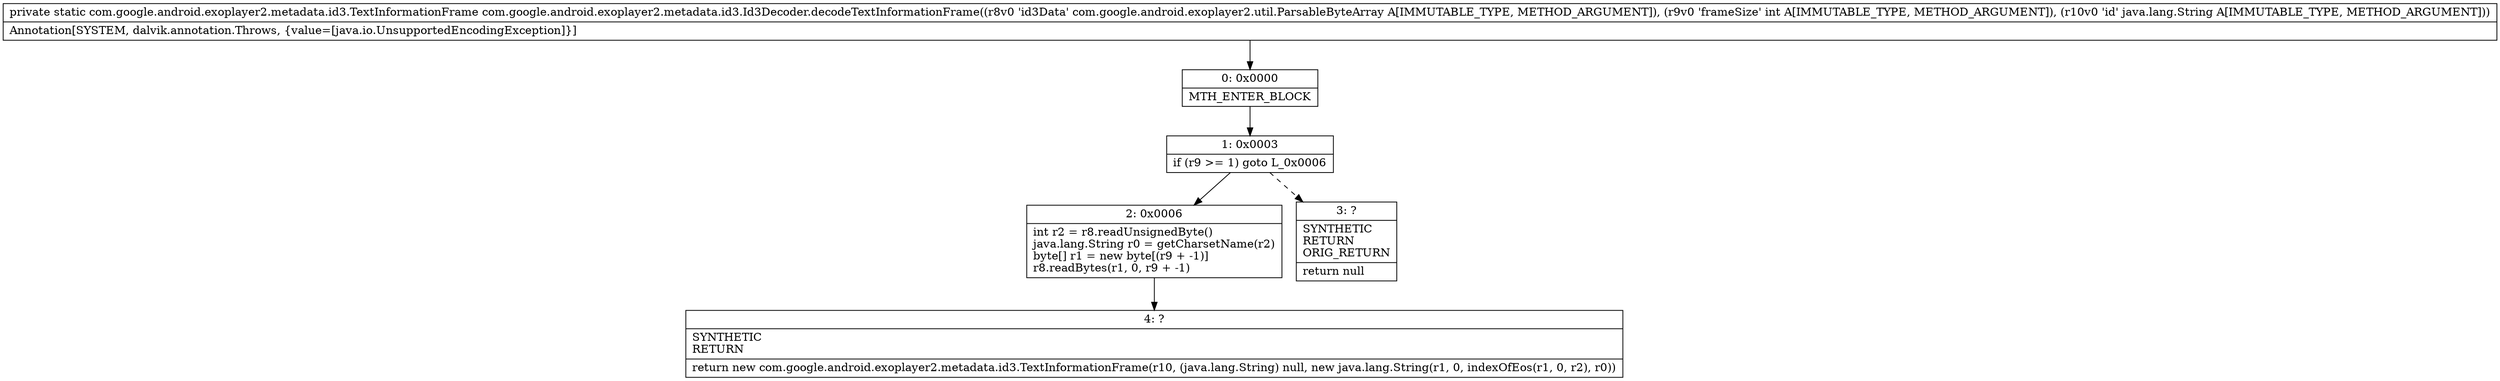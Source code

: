 digraph "CFG forcom.google.android.exoplayer2.metadata.id3.Id3Decoder.decodeTextInformationFrame(Lcom\/google\/android\/exoplayer2\/util\/ParsableByteArray;ILjava\/lang\/String;)Lcom\/google\/android\/exoplayer2\/metadata\/id3\/TextInformationFrame;" {
Node_0 [shape=record,label="{0\:\ 0x0000|MTH_ENTER_BLOCK\l}"];
Node_1 [shape=record,label="{1\:\ 0x0003|if (r9 \>= 1) goto L_0x0006\l}"];
Node_2 [shape=record,label="{2\:\ 0x0006|int r2 = r8.readUnsignedByte()\ljava.lang.String r0 = getCharsetName(r2)\lbyte[] r1 = new byte[(r9 + \-1)]\lr8.readBytes(r1, 0, r9 + \-1)\l}"];
Node_3 [shape=record,label="{3\:\ ?|SYNTHETIC\lRETURN\lORIG_RETURN\l|return null\l}"];
Node_4 [shape=record,label="{4\:\ ?|SYNTHETIC\lRETURN\l|return new com.google.android.exoplayer2.metadata.id3.TextInformationFrame(r10, (java.lang.String) null, new java.lang.String(r1, 0, indexOfEos(r1, 0, r2), r0))\l}"];
MethodNode[shape=record,label="{private static com.google.android.exoplayer2.metadata.id3.TextInformationFrame com.google.android.exoplayer2.metadata.id3.Id3Decoder.decodeTextInformationFrame((r8v0 'id3Data' com.google.android.exoplayer2.util.ParsableByteArray A[IMMUTABLE_TYPE, METHOD_ARGUMENT]), (r9v0 'frameSize' int A[IMMUTABLE_TYPE, METHOD_ARGUMENT]), (r10v0 'id' java.lang.String A[IMMUTABLE_TYPE, METHOD_ARGUMENT]))  | Annotation[SYSTEM, dalvik.annotation.Throws, \{value=[java.io.UnsupportedEncodingException]\}]\l}"];
MethodNode -> Node_0;
Node_0 -> Node_1;
Node_1 -> Node_2;
Node_1 -> Node_3[style=dashed];
Node_2 -> Node_4;
}

